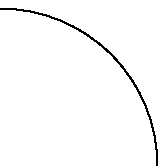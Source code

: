 beginfig(0)

path c;
c=fullcircle scaled 4cm;

draw c withpen boldpen;

for i:=0 step .5 until length c:
	markdot.circle(point i of c) fg=>orange;
endfor

endfig
